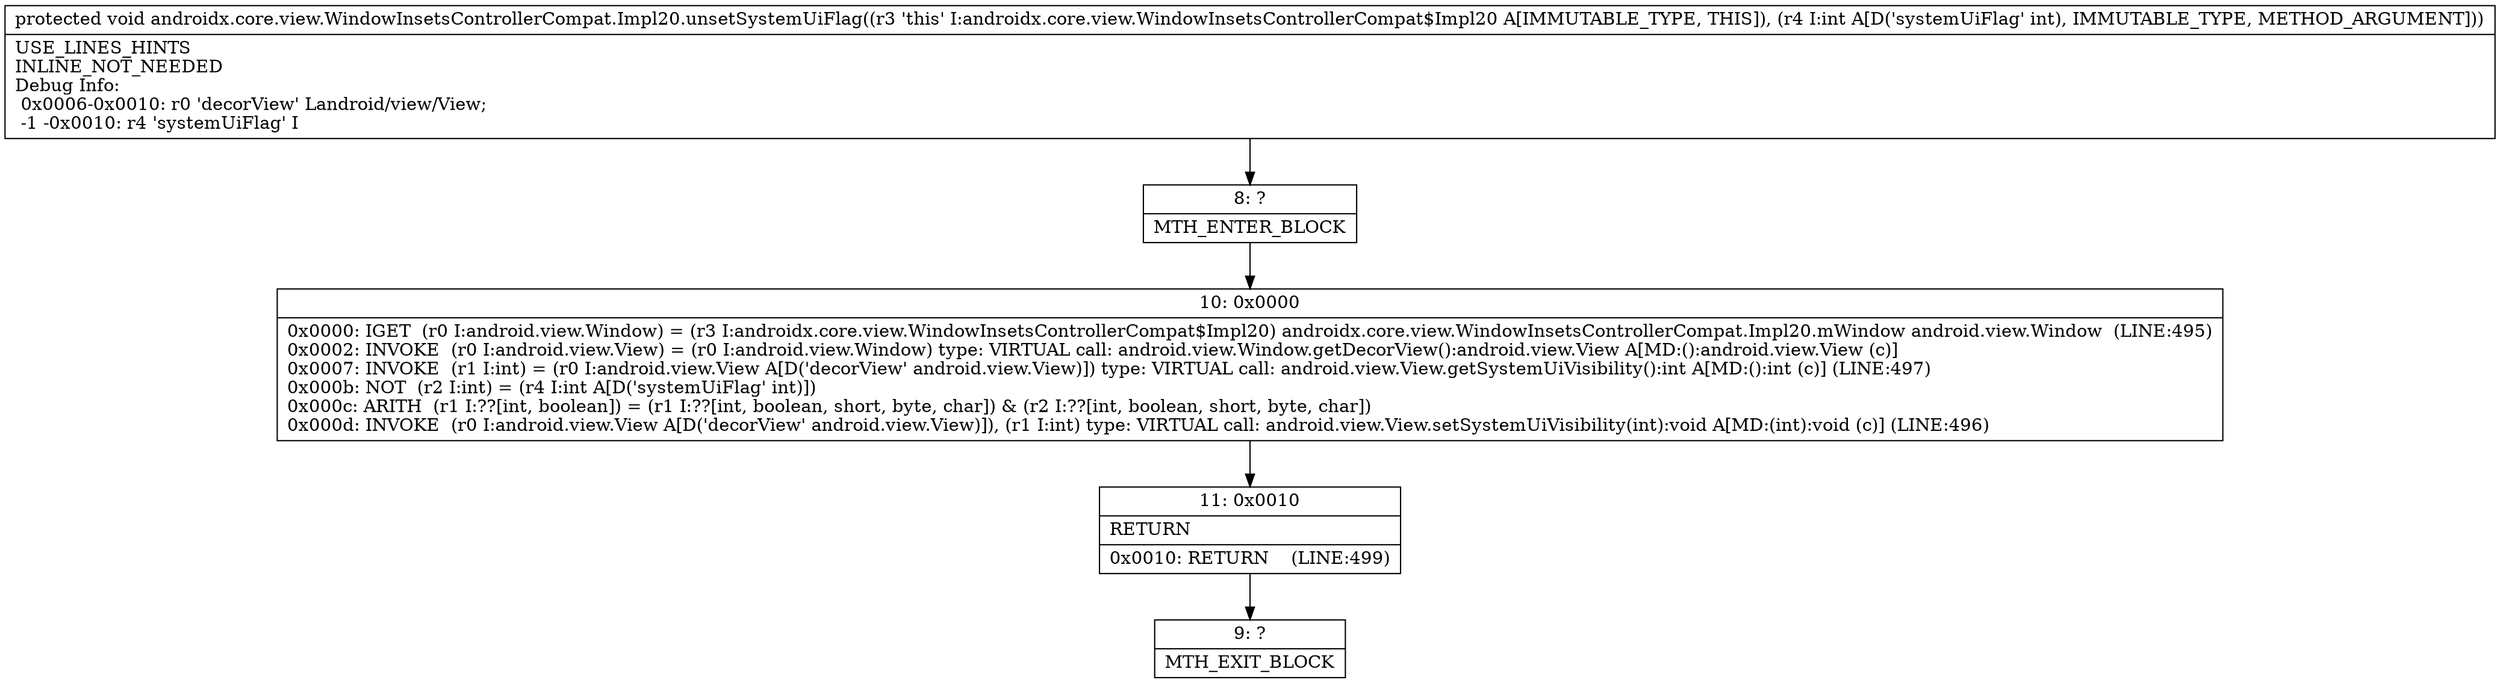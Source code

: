 digraph "CFG forandroidx.core.view.WindowInsetsControllerCompat.Impl20.unsetSystemUiFlag(I)V" {
Node_8 [shape=record,label="{8\:\ ?|MTH_ENTER_BLOCK\l}"];
Node_10 [shape=record,label="{10\:\ 0x0000|0x0000: IGET  (r0 I:android.view.Window) = (r3 I:androidx.core.view.WindowInsetsControllerCompat$Impl20) androidx.core.view.WindowInsetsControllerCompat.Impl20.mWindow android.view.Window  (LINE:495)\l0x0002: INVOKE  (r0 I:android.view.View) = (r0 I:android.view.Window) type: VIRTUAL call: android.view.Window.getDecorView():android.view.View A[MD:():android.view.View (c)]\l0x0007: INVOKE  (r1 I:int) = (r0 I:android.view.View A[D('decorView' android.view.View)]) type: VIRTUAL call: android.view.View.getSystemUiVisibility():int A[MD:():int (c)] (LINE:497)\l0x000b: NOT  (r2 I:int) = (r4 I:int A[D('systemUiFlag' int)]) \l0x000c: ARITH  (r1 I:??[int, boolean]) = (r1 I:??[int, boolean, short, byte, char]) & (r2 I:??[int, boolean, short, byte, char]) \l0x000d: INVOKE  (r0 I:android.view.View A[D('decorView' android.view.View)]), (r1 I:int) type: VIRTUAL call: android.view.View.setSystemUiVisibility(int):void A[MD:(int):void (c)] (LINE:496)\l}"];
Node_11 [shape=record,label="{11\:\ 0x0010|RETURN\l|0x0010: RETURN    (LINE:499)\l}"];
Node_9 [shape=record,label="{9\:\ ?|MTH_EXIT_BLOCK\l}"];
MethodNode[shape=record,label="{protected void androidx.core.view.WindowInsetsControllerCompat.Impl20.unsetSystemUiFlag((r3 'this' I:androidx.core.view.WindowInsetsControllerCompat$Impl20 A[IMMUTABLE_TYPE, THIS]), (r4 I:int A[D('systemUiFlag' int), IMMUTABLE_TYPE, METHOD_ARGUMENT]))  | USE_LINES_HINTS\lINLINE_NOT_NEEDED\lDebug Info:\l  0x0006\-0x0010: r0 'decorView' Landroid\/view\/View;\l  \-1 \-0x0010: r4 'systemUiFlag' I\l}"];
MethodNode -> Node_8;Node_8 -> Node_10;
Node_10 -> Node_11;
Node_11 -> Node_9;
}

